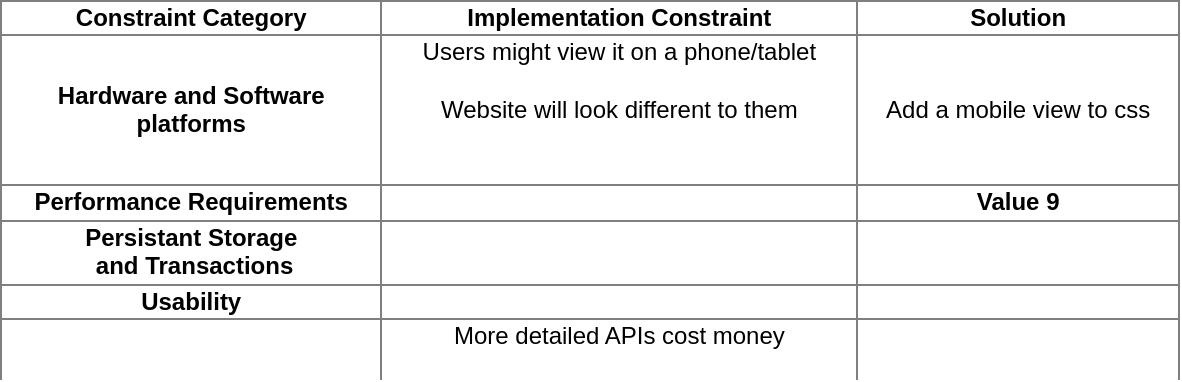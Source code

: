 <mxfile version="10.7.5" type="device"><diagram id="fdlRHvgTYpHPeLDsNJsA" name="Page-1"><mxGraphModel dx="758" dy="439" grid="1" gridSize="10" guides="1" tooltips="1" connect="1" arrows="1" fold="1" page="1" pageScale="1" pageWidth="827" pageHeight="1169" math="0" shadow="0"><root><mxCell id="0"/><mxCell id="1" parent="0"/><mxCell id="iZjjB7JXWHsdWPWVZaY4-2" value="&lt;table border=&quot;1&quot; width=&quot;100%&quot; style=&quot;width: 100% ; height: 100% ; border-collapse: collapse&quot;&gt;&lt;tbody&gt;&lt;tr&gt;&lt;td align=&quot;center&quot;&gt;&lt;b&gt;Constraint Category&lt;/b&gt;&lt;/td&gt;&lt;td align=&quot;center&quot;&gt;&lt;b&gt;Implementation Constraint&lt;/b&gt;&lt;/td&gt;&lt;td align=&quot;center&quot;&gt;&lt;b&gt;Solution&lt;/b&gt;&lt;/td&gt;&lt;/tr&gt;&lt;tr&gt;&lt;td align=&quot;center&quot;&gt;&lt;b&gt;Hardware and Software&lt;br&gt;platforms&lt;/b&gt;&lt;/td&gt;&lt;td align=&quot;center&quot;&gt;Users might view it on a phone/tablet&lt;br&gt;&lt;br&gt;Website will look different to them&lt;br&gt;&lt;br&gt;&lt;br&gt;&lt;/td&gt;&lt;td align=&quot;center&quot;&gt;Add a mobile view to css&lt;/td&gt;&lt;/tr&gt;&lt;tr&gt;&lt;td align=&quot;center&quot;&gt;&lt;b&gt;Performance Requirements&lt;/b&gt;&lt;/td&gt;&lt;td align=&quot;center&quot;&gt;&lt;/td&gt;&lt;td align=&quot;center&quot;&gt;&lt;b&gt;Value 9&lt;/b&gt;&lt;/td&gt;&lt;/tr&gt;&lt;tr&gt;&lt;td style=&quot;text-align: center&quot;&gt;&lt;div&gt;&lt;span&gt;&lt;b&gt;Persistant Storage&lt;/b&gt;&lt;/span&gt;&lt;/div&gt;&lt;div&gt;&lt;span&gt;&lt;b&gt;&amp;nbsp;and Transactions&lt;/b&gt;&lt;/span&gt;&lt;/div&gt;&lt;/td&gt;&lt;td&gt;&lt;b&gt;&lt;br&gt;&lt;/b&gt;&lt;/td&gt;&lt;td&gt;&lt;b&gt;&lt;br&gt;&lt;/b&gt;&lt;/td&gt;&lt;/tr&gt;&lt;tr&gt;&lt;td style=&quot;text-align: center&quot;&gt;&lt;b&gt;Usability&lt;br&gt;&lt;/b&gt;&lt;/td&gt;&lt;td&gt;&lt;b&gt;&lt;br&gt;&lt;/b&gt;&lt;/td&gt;&lt;td&gt;&lt;b&gt;&lt;br&gt;&lt;/b&gt;&lt;/td&gt;&lt;/tr&gt;&lt;tr&gt;&lt;td style=&quot;text-align: center&quot;&gt;&lt;b&gt;Budgets&lt;/b&gt;&lt;/td&gt;&lt;td style=&quot;text-align: center&quot;&gt;More detailed APIs cost money&lt;br&gt;&lt;br&gt;Can't have as much info as we want&lt;br&gt;&lt;br&gt;Budget is $0&lt;/td&gt;&lt;td&gt;&lt;b&gt;&lt;br&gt;&lt;/b&gt;&lt;/td&gt;&lt;/tr&gt;&lt;tr&gt;&lt;td style=&quot;text-align: center&quot;&gt;&lt;b&gt;Time Limitations&lt;/b&gt;&lt;/td&gt;&lt;td&gt;&lt;br&gt;&lt;/td&gt;&lt;td&gt;&lt;br&gt;&lt;/td&gt;&lt;/tr&gt;&lt;/tbody&gt;&lt;/table&gt;" style="text;html=1;strokeColor=none;fillColor=none;overflow=fill;" vertex="1" parent="1"><mxGeometry x="20" y="30" width="590" height="190" as="geometry"/></mxCell></root></mxGraphModel></diagram></mxfile>